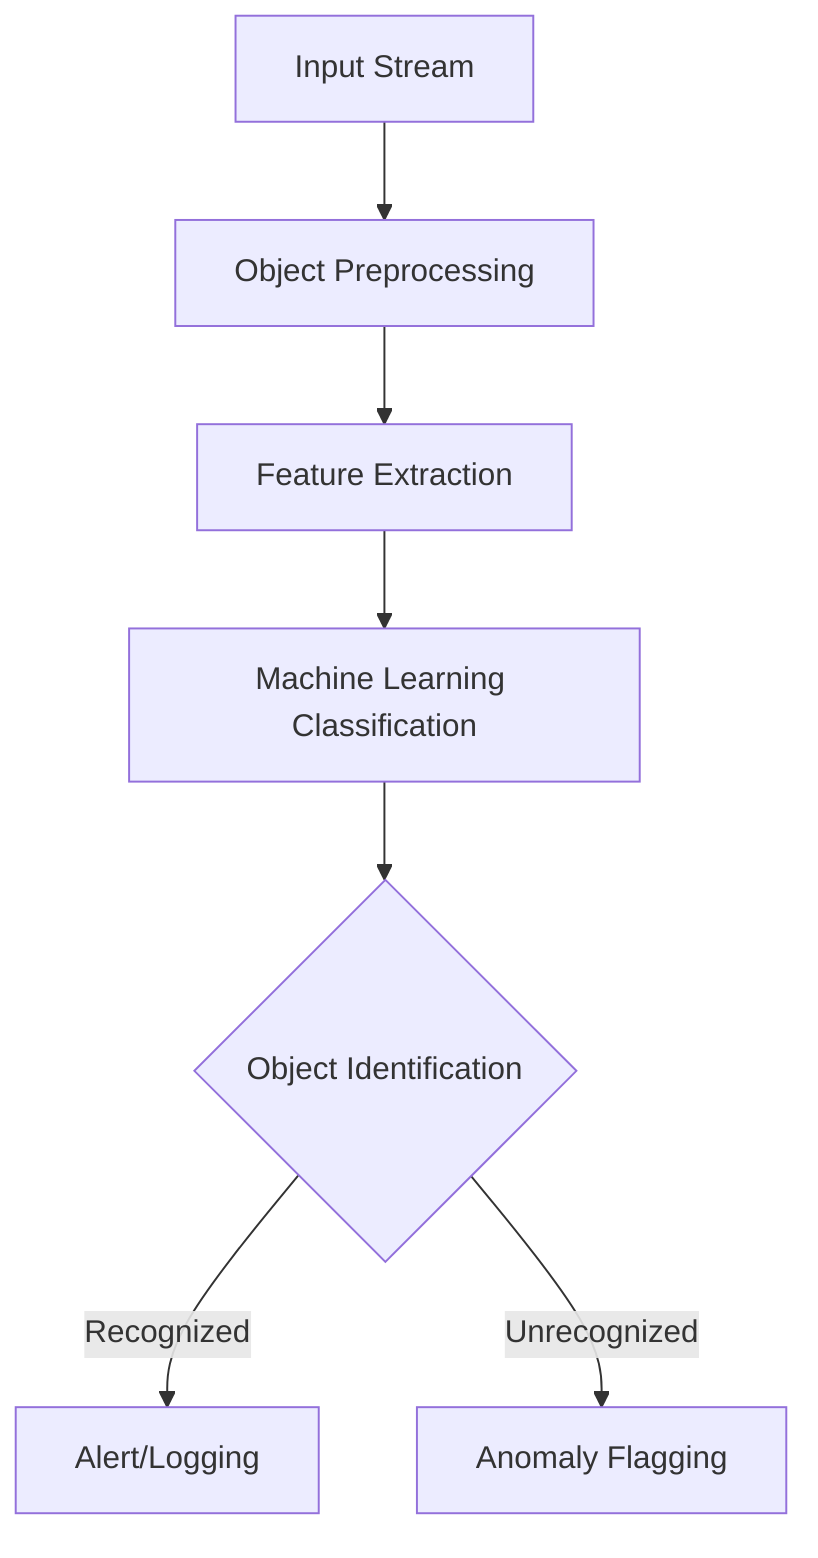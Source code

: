 graph TD
    A[Input Stream] --> B[Object Preprocessing]
    B --> C[Feature Extraction]
    C --> D[Machine Learning Classification]
    D --> E{Object Identification}
    E --> |Recognized| F[Alert/Logging]
    E --> |Unrecognized| G[Anomaly Flagging]